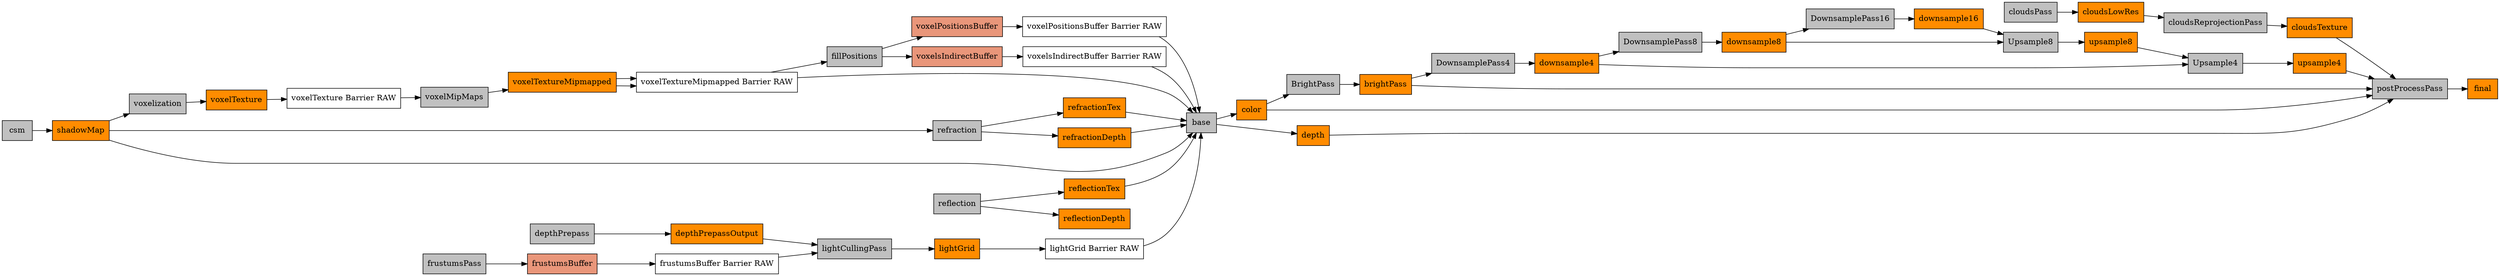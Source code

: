 digraph framegraph{
rankdir="LR";
node[shape=rectangle];
cloudsPass[style=filled fillcolor=grey];
cloudsLowRes[style=filled fillcolor=darkorange];
cloudsReprojectionPass[style=filled fillcolor=grey];
cloudsTexture[style=filled fillcolor=darkorange];
csm[style=filled fillcolor=grey];
shadowMap[style=filled fillcolor=darkorange];
voxelization[style=filled fillcolor=grey];
voxelTexture[style=filled fillcolor=darkorange];
voxelMipMaps[style=filled fillcolor=grey];
voxelTextureMipmapped[style=filled fillcolor=darkorange];
fillPositions[style=filled fillcolor=grey];
voxelPositionsBuffer[style=filled fillcolor=darksalmon];
voxelsIndirectBuffer[style=filled fillcolor=darksalmon];
frustumsPass[style=filled fillcolor=grey];
frustumsBuffer[style=filled fillcolor=darksalmon];
depthPrepass[style=filled fillcolor=grey];
depthPrepassOutput[style=filled fillcolor=darkorange];
lightCullingPass[style=filled fillcolor=grey];
lightGrid[style=filled fillcolor=darkorange];
refraction[style=filled fillcolor=grey];
refractionTex[style=filled fillcolor=darkorange];
refractionDepth[style=filled fillcolor=darkorange];
reflection[style=filled fillcolor=grey];
reflectionTex[style=filled fillcolor=darkorange];
reflectionDepth[style=filled fillcolor=darkorange];
base[style=filled fillcolor=grey];
color[style=filled fillcolor=darkorange];
depth[style=filled fillcolor=darkorange];
BrightPass[style=filled fillcolor=grey];
brightPass[style=filled fillcolor=darkorange];
DownsamplePass4[style=filled fillcolor=grey];
downsample4[style=filled fillcolor=darkorange];
DownsamplePass8[style=filled fillcolor=grey];
downsample8[style=filled fillcolor=darkorange];
DownsamplePass16[style=filled fillcolor=grey];
downsample16[style=filled fillcolor=darkorange];
Upsample8[style=filled fillcolor=grey];
upsample8[style=filled fillcolor=darkorange];
Upsample4[style=filled fillcolor=grey];
upsample4[style=filled fillcolor=darkorange];
postProcessPass[style=filled fillcolor=grey];
final[style=filled fillcolor=darkorange];

cloudsPass->cloudsLowRes;
cloudsReprojectionPass->cloudsTexture;
csm->shadowMap;
voxelization->voxelTexture;
voxelMipMaps->voxelTextureMipmapped;
fillPositions->voxelPositionsBuffer;
fillPositions->voxelsIndirectBuffer;
frustumsPass->frustumsBuffer;
depthPrepass->depthPrepassOutput;
lightCullingPass->lightGrid;
refraction->refractionTex;
refraction->refractionDepth;
reflection->reflectionTex;
reflection->reflectionDepth;
base->color;
base->depth;
BrightPass->brightPass;
DownsamplePass4->downsample4;
DownsamplePass8->downsample8;
DownsamplePass16->downsample16;
Upsample8->upsample8;
Upsample4->upsample4;
postProcessPass->final;
color->postProcessPass;
brightPass->postProcessPass;
upsample4->postProcessPass;
cloudsTexture->postProcessPass;
depth->postProcessPass
upsample8->Upsample4;
downsample4->Upsample4;
downsample16->Upsample8;
downsample8->Upsample8;
downsample8->DownsamplePass16;
downsample4->DownsamplePass8;
brightPass->DownsamplePass4;
color->BrightPass;
reflectionTex->base;
refractionTex->base;
voxelTextureMipmapped->"voxelTextureMipmapped Barrier RAW";
"voxelTextureMipmapped Barrier RAW"->base;
lightGrid->"lightGrid Barrier RAW";
"lightGrid Barrier RAW"->base;
voxelsIndirectBuffer->"voxelsIndirectBuffer Barrier RAW";
"voxelsIndirectBuffer Barrier RAW"->base;
voxelPositionsBuffer->"voxelPositionsBuffer Barrier RAW";
"voxelPositionsBuffer Barrier RAW"->base;
shadowMap->base
refractionDepth->base
shadowMap->refraction
frustumsBuffer->"frustumsBuffer Barrier RAW";
"frustumsBuffer Barrier RAW"->lightCullingPass;
depthPrepassOutput->lightCullingPass
voxelTextureMipmapped->"voxelTextureMipmapped Barrier RAW";
"voxelTextureMipmapped Barrier RAW"->fillPositions;
voxelTexture->"voxelTexture Barrier RAW";
"voxelTexture Barrier RAW"->voxelMipMaps;
shadowMap->voxelization
cloudsLowRes->cloudsReprojectionPass;
}